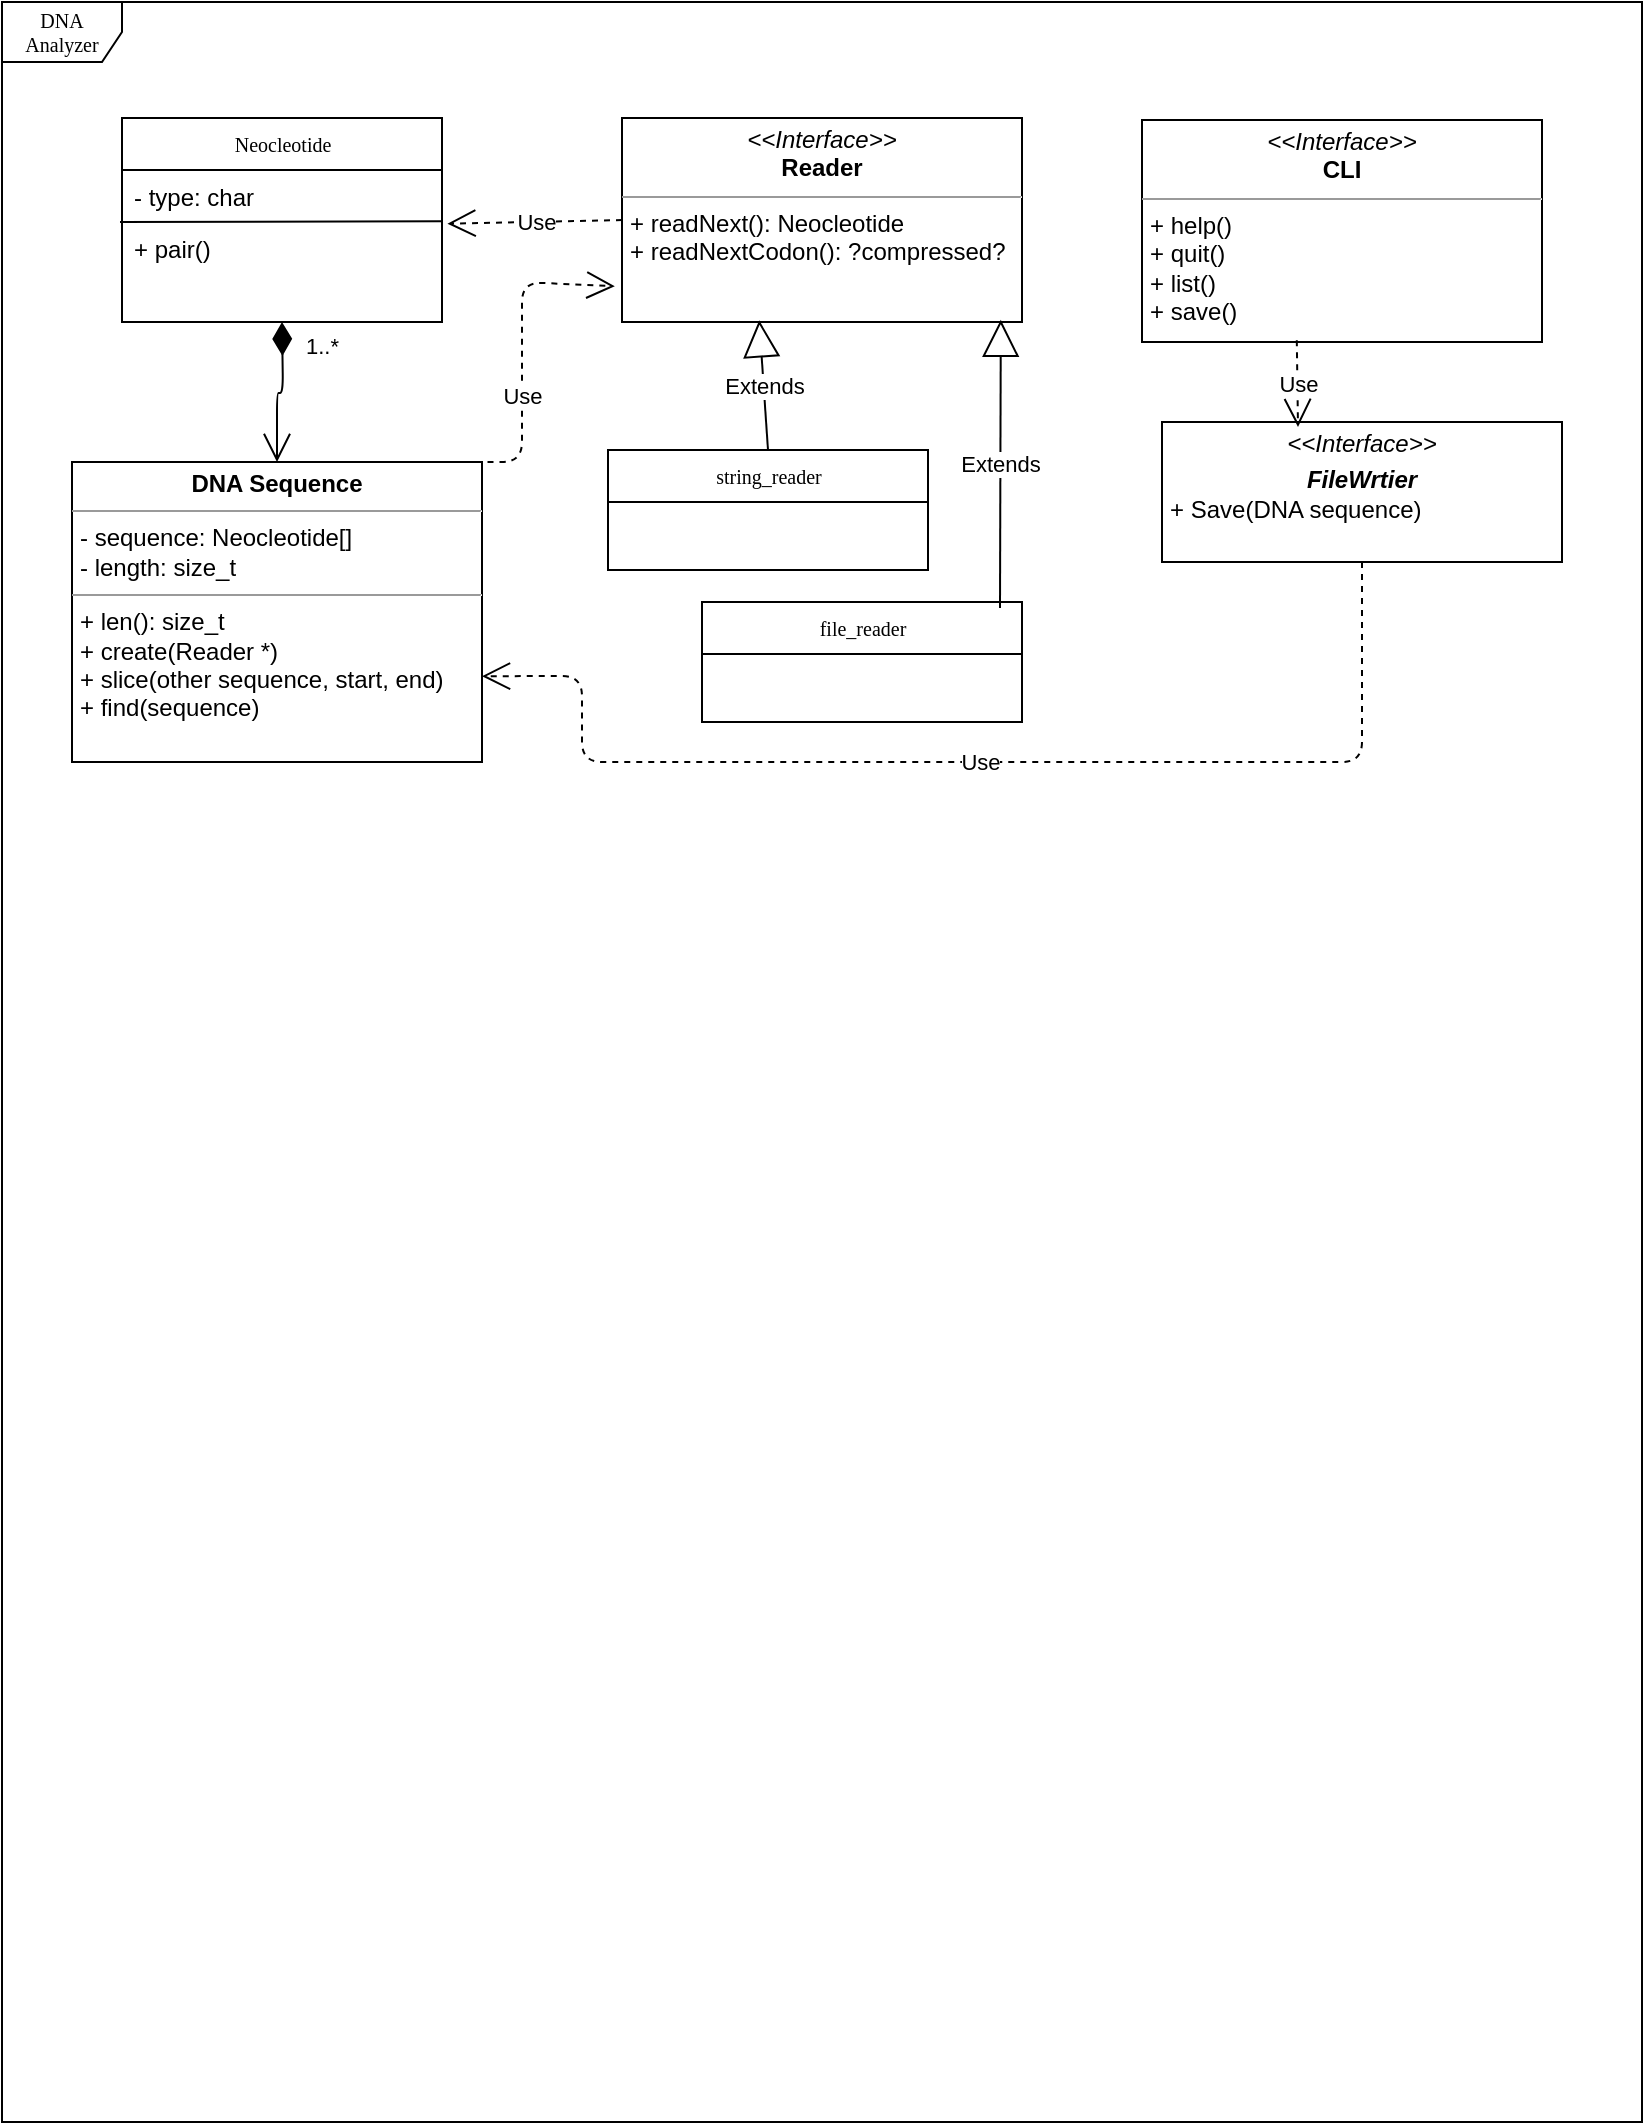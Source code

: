 <mxfile version="12.0.0" type="device" pages="1"><diagram name="Page-1" id="c4acf3e9-155e-7222-9cf6-157b1a14988f"><mxGraphModel dx="1024" dy="481" grid="1" gridSize="10" guides="1" tooltips="1" connect="1" arrows="1" fold="1" page="1" pageScale="1" pageWidth="850" pageHeight="1100" background="#ffffff" math="0" shadow="0"><root><mxCell id="0"/><mxCell id="1" parent="0"/><mxCell id="17acba5748e5396b-1" value="DNA Analyzer" style="shape=umlFrame;whiteSpace=wrap;html=1;rounded=0;shadow=0;comic=0;labelBackgroundColor=none;strokeColor=#000000;strokeWidth=1;fillColor=#ffffff;fontFamily=Verdana;fontSize=10;fontColor=#000000;align=center;" parent="1" vertex="1"><mxGeometry x="20" y="20" width="820" height="1060" as="geometry"/></mxCell><mxCell id="17acba5748e5396b-44" value="Neocleotide" style="swimlane;html=1;fontStyle=0;childLayout=stackLayout;horizontal=1;startSize=26;fillColor=none;horizontalStack=0;resizeParent=1;resizeLast=0;collapsible=1;marginBottom=0;swimlaneFillColor=#ffffff;rounded=0;shadow=0;comic=0;labelBackgroundColor=none;strokeColor=#000000;strokeWidth=1;fontFamily=Verdana;fontSize=10;fontColor=#000000;align=center;" parent="1" vertex="1"><mxGeometry x="80" y="78" width="160" height="102" as="geometry"/></mxCell><mxCell id="17acba5748e5396b-45" value="- type: char" style="text;html=1;strokeColor=none;fillColor=none;align=left;verticalAlign=top;spacingLeft=4;spacingRight=4;whiteSpace=wrap;overflow=hidden;rotatable=0;points=[[0,0.5],[1,0.5]];portConstraint=eastwest;" parent="17acba5748e5396b-44" vertex="1"><mxGeometry y="26" width="160" height="26" as="geometry"/></mxCell><mxCell id="IAEVqIV4bdmTXhawQ13V-3" value="+ pair()" style="text;html=1;strokeColor=none;fillColor=none;align=left;verticalAlign=top;spacingLeft=4;spacingRight=4;whiteSpace=wrap;overflow=hidden;rotatable=0;points=[[0,0.5],[1,0.5]];portConstraint=eastwest;" vertex="1" parent="17acba5748e5396b-44"><mxGeometry y="52" width="160" height="26" as="geometry"/></mxCell><mxCell id="IAEVqIV4bdmTXhawQ13V-2" value="" style="endArrow=none;html=1;entryX=0.997;entryY=-0.015;entryDx=0;entryDy=0;entryPerimeter=0;" edge="1" parent="17acba5748e5396b-44" target="IAEVqIV4bdmTXhawQ13V-3"><mxGeometry width="50" height="50" relative="1" as="geometry"><mxPoint x="-1" y="52" as="sourcePoint"/><mxPoint x="240" y="82" as="targetPoint"/></mxGeometry></mxCell><mxCell id="5d2195bd80daf111-9" value="&lt;p style=&quot;margin: 0px ; margin-top: 4px ; text-align: center&quot;&gt;&lt;i&gt;&amp;lt;&amp;lt;Interface&amp;gt;&amp;gt;&lt;/i&gt;&lt;br&gt;&lt;b&gt;R&lt;/b&gt;&lt;b&gt;eader&lt;/b&gt;&lt;/p&gt;&lt;hr size=&quot;1&quot;&gt;&lt;p style=&quot;margin: 0px ; margin-left: 4px&quot;&gt;+ readNext(): Neocleotide&lt;br&gt;+ readNextCodon(): ?compressed?&lt;/p&gt;" style="verticalAlign=top;align=left;overflow=fill;fontSize=12;fontFamily=Helvetica;html=1;rounded=0;shadow=0;comic=0;labelBackgroundColor=none;strokeColor=#000000;strokeWidth=1;fillColor=#ffffff;" parent="1" vertex="1"><mxGeometry x="330" y="78" width="200" height="102" as="geometry"/></mxCell><mxCell id="5d2195bd80daf111-12" value="&lt;p style=&quot;margin: 0px ; margin-top: 4px ; text-align: center&quot;&gt;&lt;b&gt;DNA Sequence&lt;/b&gt;&lt;/p&gt;&lt;hr size=&quot;1&quot;&gt;&lt;p style=&quot;margin: 0px ; margin-left: 4px&quot;&gt;- sequence: Neocleotide[]&lt;br&gt;- length: size_t&lt;/p&gt;&lt;hr size=&quot;1&quot;&gt;&lt;p style=&quot;margin: 0px ; margin-left: 4px&quot;&gt;+ len(): size_t&lt;br&gt;+ create(Reader *)&lt;/p&gt;&lt;p style=&quot;margin: 0px ; margin-left: 4px&quot;&gt;+ slice(other sequence, start, end)&amp;nbsp;&lt;/p&gt;&lt;p style=&quot;margin: 0px ; margin-left: 4px&quot;&gt;+ find(sequence)&lt;/p&gt;" style="verticalAlign=top;align=left;overflow=fill;fontSize=12;fontFamily=Helvetica;html=1;rounded=0;shadow=0;comic=0;labelBackgroundColor=none;strokeColor=#000000;strokeWidth=1;fillColor=#ffffff;" parent="1" vertex="1"><mxGeometry x="55" y="250" width="205" height="150" as="geometry"/></mxCell><mxCell id="5d2195bd80daf111-26" style="edgeStyle=orthogonalEdgeStyle;rounded=0;html=1;dashed=1;labelBackgroundColor=none;startFill=0;endArrow=open;endFill=0;endSize=10;fontFamily=Verdana;fontSize=10;" parent="1" target="5d2195bd80daf111-17" edge="1"><mxGeometry relative="1" as="geometry"><Array as="points"/><mxPoint x="640" y="300" as="sourcePoint"/></mxGeometry></mxCell><mxCell id="IAEVqIV4bdmTXhawQ13V-5" value="1..*" style="endArrow=open;html=1;endSize=12;startArrow=diamondThin;startSize=14;startFill=1;edgeStyle=orthogonalEdgeStyle;align=left;verticalAlign=bottom;entryX=0.5;entryY=0;entryDx=0;entryDy=0;" edge="1" parent="1" target="5d2195bd80daf111-12"><mxGeometry x="-0.429" y="10" relative="1" as="geometry"><mxPoint x="160" y="180" as="sourcePoint"/><mxPoint x="160" y="180" as="targetPoint"/><mxPoint as="offset"/></mxGeometry></mxCell><mxCell id="IAEVqIV4bdmTXhawQ13V-7" value="Use" style="endArrow=open;endSize=12;dashed=1;html=1;exitX=0;exitY=0.5;exitDx=0;exitDy=0;entryX=1.017;entryY=0.032;entryDx=0;entryDy=0;entryPerimeter=0;" edge="1" parent="1" source="5d2195bd80daf111-9" target="IAEVqIV4bdmTXhawQ13V-3"><mxGeometry width="160" relative="1" as="geometry"><mxPoint x="590.22" y="260.01" as="sourcePoint"/><mxPoint x="680.8" y="259.94" as="targetPoint"/></mxGeometry></mxCell><mxCell id="IAEVqIV4bdmTXhawQ13V-8" value="Use" style="endArrow=open;endSize=12;dashed=1;html=1;exitX=0.75;exitY=0;exitDx=0;exitDy=0;entryX=-0.018;entryY=0.825;entryDx=0;entryDy=0;entryPerimeter=0;" edge="1" parent="1" source="5d2195bd80daf111-12" target="5d2195bd80daf111-9"><mxGeometry width="160" relative="1" as="geometry"><mxPoint x="340" y="139" as="sourcePoint"/><mxPoint x="252.72" y="140.832" as="targetPoint"/><Array as="points"><mxPoint x="280" y="250"/><mxPoint x="280" y="160"/></Array></mxGeometry></mxCell><mxCell id="IAEVqIV4bdmTXhawQ13V-9" value="string_reader" style="swimlane;html=1;fontStyle=0;childLayout=stackLayout;horizontal=1;startSize=26;fillColor=none;horizontalStack=0;resizeParent=1;resizeLast=0;collapsible=1;marginBottom=0;swimlaneFillColor=#ffffff;rounded=0;shadow=0;comic=0;labelBackgroundColor=none;strokeColor=#000000;strokeWidth=1;fontFamily=Verdana;fontSize=10;fontColor=#000000;align=center;" vertex="1" parent="1"><mxGeometry x="323" y="244" width="160" height="60" as="geometry"/></mxCell><mxCell id="IAEVqIV4bdmTXhawQ13V-14" value="Extends" style="endArrow=block;endSize=16;endFill=0;html=1;entryX=0.343;entryY=0.992;entryDx=0;entryDy=0;entryPerimeter=0;exitX=0.5;exitY=0;exitDx=0;exitDy=0;" edge="1" parent="1" source="IAEVqIV4bdmTXhawQ13V-9" target="5d2195bd80daf111-9"><mxGeometry width="160" relative="1" as="geometry"><mxPoint x="399" y="239" as="sourcePoint"/><mxPoint x="510" y="440" as="targetPoint"/></mxGeometry></mxCell><mxCell id="IAEVqIV4bdmTXhawQ13V-15" value="file_reader" style="swimlane;html=1;fontStyle=0;childLayout=stackLayout;horizontal=1;startSize=26;fillColor=none;horizontalStack=0;resizeParent=1;resizeLast=0;collapsible=1;marginBottom=0;swimlaneFillColor=#ffffff;rounded=0;shadow=0;comic=0;labelBackgroundColor=none;strokeColor=#000000;strokeWidth=1;fontFamily=Verdana;fontSize=10;fontColor=#000000;align=center;" vertex="1" parent="1"><mxGeometry x="370" y="320" width="160" height="60" as="geometry"/></mxCell><mxCell id="IAEVqIV4bdmTXhawQ13V-16" value="Extends" style="endArrow=block;endSize=16;endFill=0;html=1;entryX=0.947;entryY=0.989;entryDx=0;entryDy=0;entryPerimeter=0;" edge="1" parent="1" target="5d2195bd80daf111-9"><mxGeometry width="160" relative="1" as="geometry"><mxPoint x="519" y="323" as="sourcePoint"/><mxPoint x="407.26" y="186.124" as="targetPoint"/></mxGeometry></mxCell><mxCell id="IAEVqIV4bdmTXhawQ13V-17" value="&lt;p style=&quot;margin: 0px ; margin-top: 4px ; text-align: center&quot;&gt;&lt;i&gt;&amp;lt;&amp;lt;Interface&amp;gt;&amp;gt;&lt;/i&gt;&lt;br&gt;&lt;b&gt;CLI&lt;/b&gt;&lt;/p&gt;&lt;hr size=&quot;1&quot;&gt;&lt;p style=&quot;margin: 0px ; margin-left: 4px&quot;&gt;+ help()&lt;br&gt;+ quit()&lt;/p&gt;&lt;p style=&quot;margin: 0px ; margin-left: 4px&quot;&gt;+ list()&lt;/p&gt;&lt;p style=&quot;margin: 0px ; margin-left: 4px&quot;&gt;+ save()&lt;/p&gt;" style="verticalAlign=top;align=left;overflow=fill;fontSize=12;fontFamily=Helvetica;html=1;rounded=0;shadow=0;comic=0;labelBackgroundColor=none;strokeColor=#000000;strokeWidth=1;fillColor=#ffffff;" vertex="1" parent="1"><mxGeometry x="590" y="79" width="200" height="111" as="geometry"/></mxCell><mxCell id="IAEVqIV4bdmTXhawQ13V-18" value="&lt;p style=&quot;margin: 0px ; margin-top: 4px ; text-align: center&quot;&gt;&lt;i&gt;&amp;lt;&amp;lt;Interface&amp;gt;&amp;gt;&lt;/i&gt;&lt;br&gt;&lt;/p&gt;&lt;p style=&quot;margin: 0px ; margin-top: 4px ; text-align: center&quot;&gt;&lt;i&gt;&lt;b&gt;FileWrtier&lt;/b&gt;&lt;/i&gt;&lt;/p&gt;&lt;p style=&quot;margin: 0px ; margin-left: 4px&quot;&gt;+ Save(DNA sequence)&lt;br&gt;&lt;/p&gt;" style="verticalAlign=top;align=left;overflow=fill;fontSize=12;fontFamily=Helvetica;html=1;rounded=0;shadow=0;comic=0;labelBackgroundColor=none;strokeColor=#000000;strokeWidth=1;fillColor=#ffffff;" vertex="1" parent="1"><mxGeometry x="600" y="230" width="200" height="70" as="geometry"/></mxCell><mxCell id="IAEVqIV4bdmTXhawQ13V-19" value="Use" style="endArrow=open;endSize=12;dashed=1;html=1;exitX=0.387;exitY=0.992;exitDx=0;exitDy=0;entryX=0.34;entryY=0.036;entryDx=0;entryDy=0;entryPerimeter=0;exitPerimeter=0;" edge="1" parent="1" source="IAEVqIV4bdmTXhawQ13V-17" target="IAEVqIV4bdmTXhawQ13V-18"><mxGeometry width="160" relative="1" as="geometry"><mxPoint x="340" y="139" as="sourcePoint"/><mxPoint x="252.72" y="140.832" as="targetPoint"/></mxGeometry></mxCell><mxCell id="IAEVqIV4bdmTXhawQ13V-20" value="Use" style="endArrow=open;endSize=12;dashed=1;html=1;exitX=0.5;exitY=1;exitDx=0;exitDy=0;entryX=1;entryY=0.714;entryDx=0;entryDy=0;entryPerimeter=0;" edge="1" parent="1" source="IAEVqIV4bdmTXhawQ13V-18" target="5d2195bd80daf111-12"><mxGeometry width="160" relative="1" as="geometry"><mxPoint x="350" y="149" as="sourcePoint"/><mxPoint x="262.72" y="150.832" as="targetPoint"/><Array as="points"><mxPoint x="700" y="400"/><mxPoint x="310" y="400"/><mxPoint x="310" y="357"/></Array></mxGeometry></mxCell></root></mxGraphModel></diagram></mxfile>